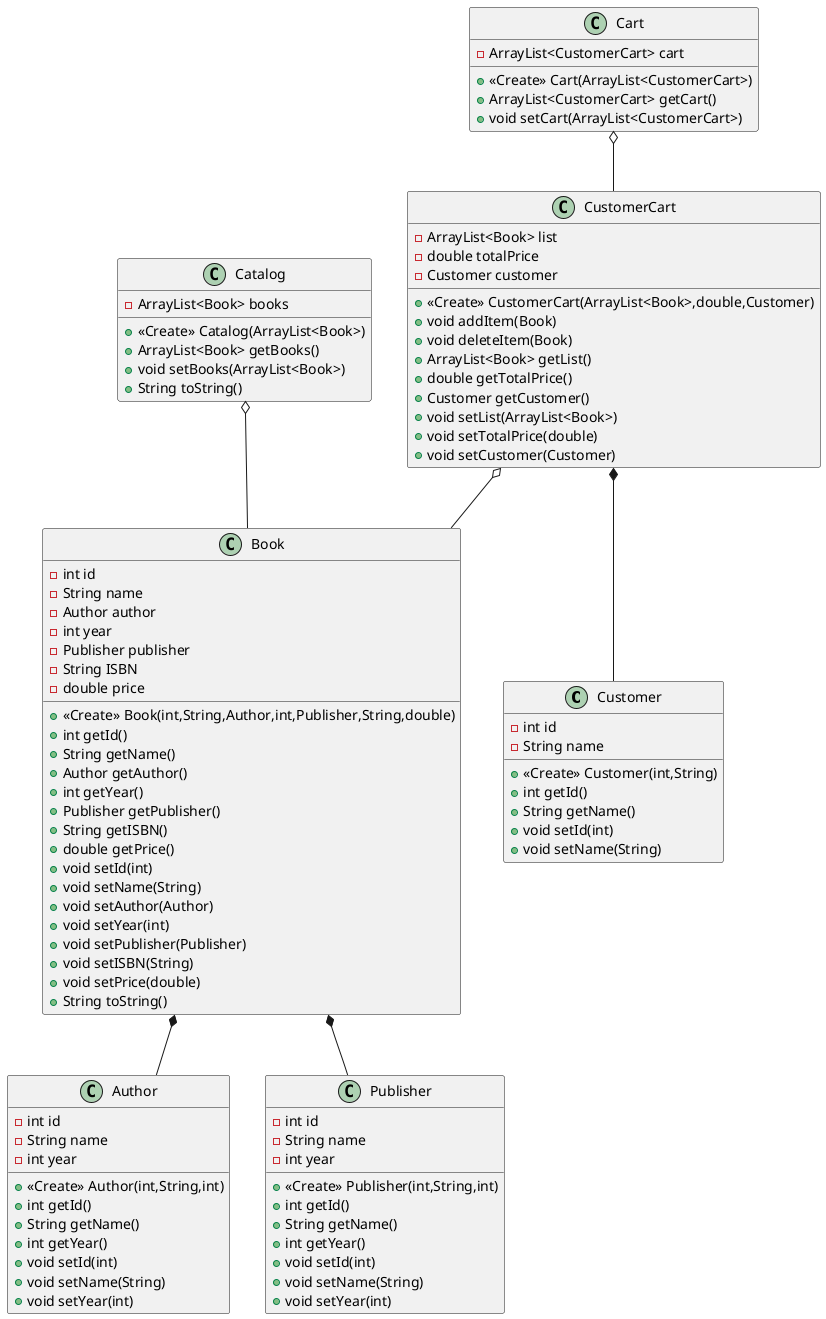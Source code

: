 @startuml
class Customer {
- int id
- String name
+ <<Create>> Customer(int,String)
+ int getId()
+ String getName()
+ void setId(int)
+ void setName(String)
}
class Author {
- int id
- String name
- int year
+ <<Create>> Author(int,String,int)
+ int getId()
+ String getName()
+ int getYear()
+ void setId(int)
+ void setName(String)
+ void setYear(int)
}
class Book {
- int id
- String name
- Author author
- int year
- Publisher publisher
- String ISBN
- double price
+ <<Create>> Book(int,String,Author,int,Publisher,String,double)
+ int getId()
+ String getName()
+ Author getAuthor()
+ int getYear()
+ Publisher getPublisher()
+ String getISBN()
+ double getPrice()
+ void setId(int)
+ void setName(String)
+ void setAuthor(Author)
+ void setYear(int)
+ void setPublisher(Publisher)
+ void setISBN(String)
+ void setPrice(double)
+ String toString()
}
class Cart {
- ArrayList<CustomerCart> cart
+ <<Create>> Cart(ArrayList<CustomerCart>)
+ ArrayList<CustomerCart> getCart()
+ void setCart(ArrayList<CustomerCart>)
}
class Publisher {
- int id
- String name
- int year
+ <<Create>> Publisher(int,String,int)
+ int getId()
+ String getName()
+ int getYear()
+ void setId(int)
+ void setName(String)
+ void setYear(int)
}
class CustomerCart {
- ArrayList<Book> list
- double totalPrice
- Customer customer
+ <<Create>> CustomerCart(ArrayList<Book>,double,Customer)
+ void addItem(Book)
+ void deleteItem(Book)
+ ArrayList<Book> getList()
+ double getTotalPrice()
+ Customer getCustomer()
+ void setList(ArrayList<Book>)
+ void setTotalPrice(double)
+ void setCustomer(Customer)
}
class Catalog {
- ArrayList<Book> books
+ <<Create>> Catalog(ArrayList<Book>)
+ ArrayList<Book> getBooks()
+ void setBooks(ArrayList<Book>)
+ String toString()
}

Book *-- Author

Book *-- Publisher

Catalog o-- Book

Cart o-- CustomerCart

CustomerCart *-- Customer

CustomerCart o-- Book

@enduml